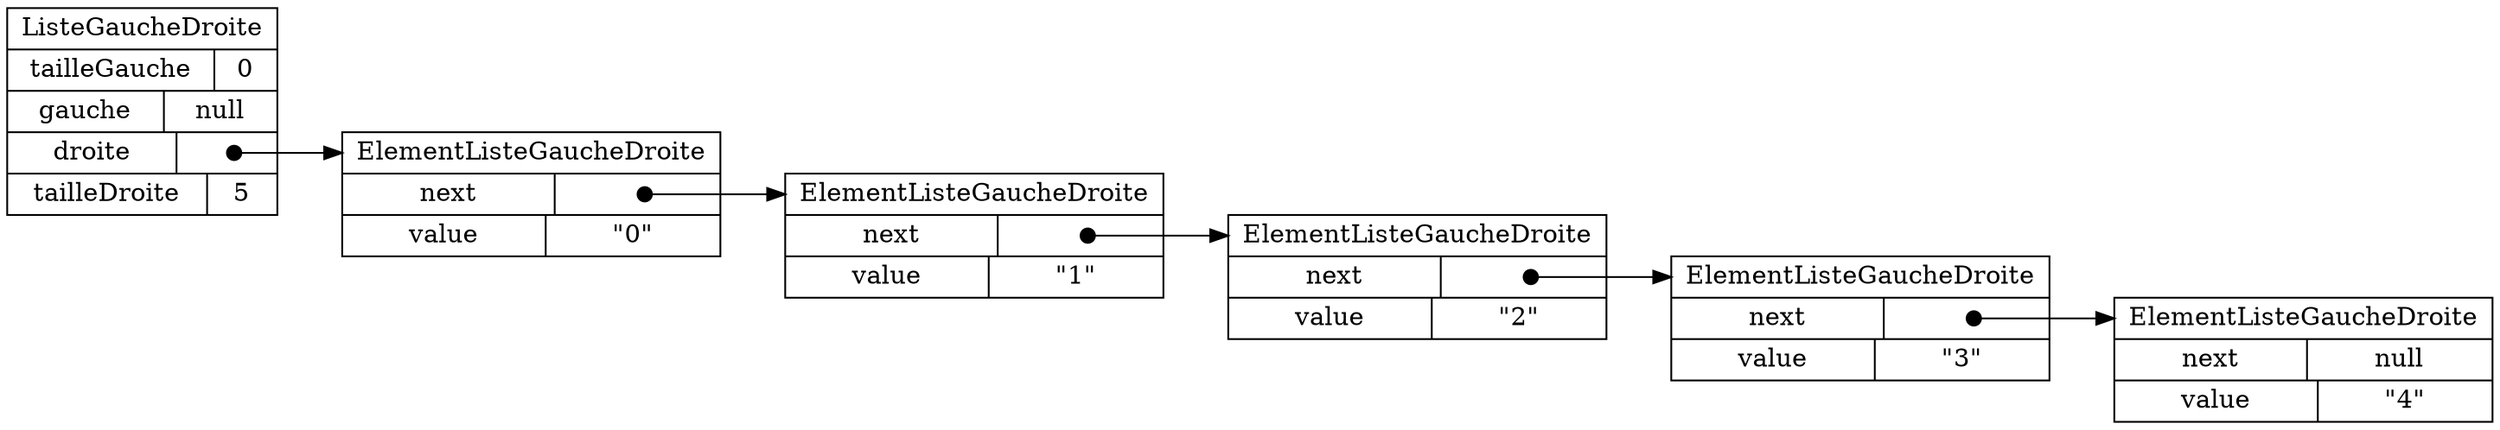 digraph "leftRightList05" {
graph ["rankdir"="LR","compound"="true"]
"" ["shape"="record","label"="<_C>ListeGaucheDroite|{tailleGauche|0}|{gauche|null}|{droite|<droite_droite>}|{tailleDroite|5}","style"="filled","fillcolor"="white"]
"droite" ["shape"="record","label"="<_C>ElementListeGaucheDroite|{next|<next_next>}|{value|\"0\"}","style"="filled","fillcolor"="white"]
"droite¤next" ["shape"="record","label"="<_C>ElementListeGaucheDroite|{next|<next_next>}|{value|\"1\"}","style"="filled","fillcolor"="white"]
"droite¤next¤next" ["shape"="record","label"="<_C>ElementListeGaucheDroite|{next|<next_next>}|{value|\"2\"}","style"="filled","fillcolor"="white"]
"droite¤next¤next¤next" ["shape"="record","label"="<_C>ElementListeGaucheDroite|{next|<next_next>}|{value|\"3\"}","style"="filled","fillcolor"="white"]
"droite¤next¤next¤next¤next" ["shape"="record","label"="<_C>ElementListeGaucheDroite|{next|null}|{value|\"4\"}","style"="filled","fillcolor"="white"]
"":"droite_droite":c -> "droite":"_C" ["tailclip"="false","arrowtail"="dot","dir"="both","label"=""]
"droite":"next_next":c -> "droite¤next":"_C" ["tailclip"="false","arrowtail"="dot","dir"="both","label"=""]
"droite¤next":"next_next":c -> "droite¤next¤next":"_C" ["tailclip"="false","arrowtail"="dot","dir"="both","label"=""]
"droite¤next¤next":"next_next":c -> "droite¤next¤next¤next":"_C" ["tailclip"="false","arrowtail"="dot","dir"="both","label"=""]
"droite¤next¤next¤next":"next_next":c -> "droite¤next¤next¤next¤next":"_C" ["tailclip"="false","arrowtail"="dot","dir"="both","label"=""]
}